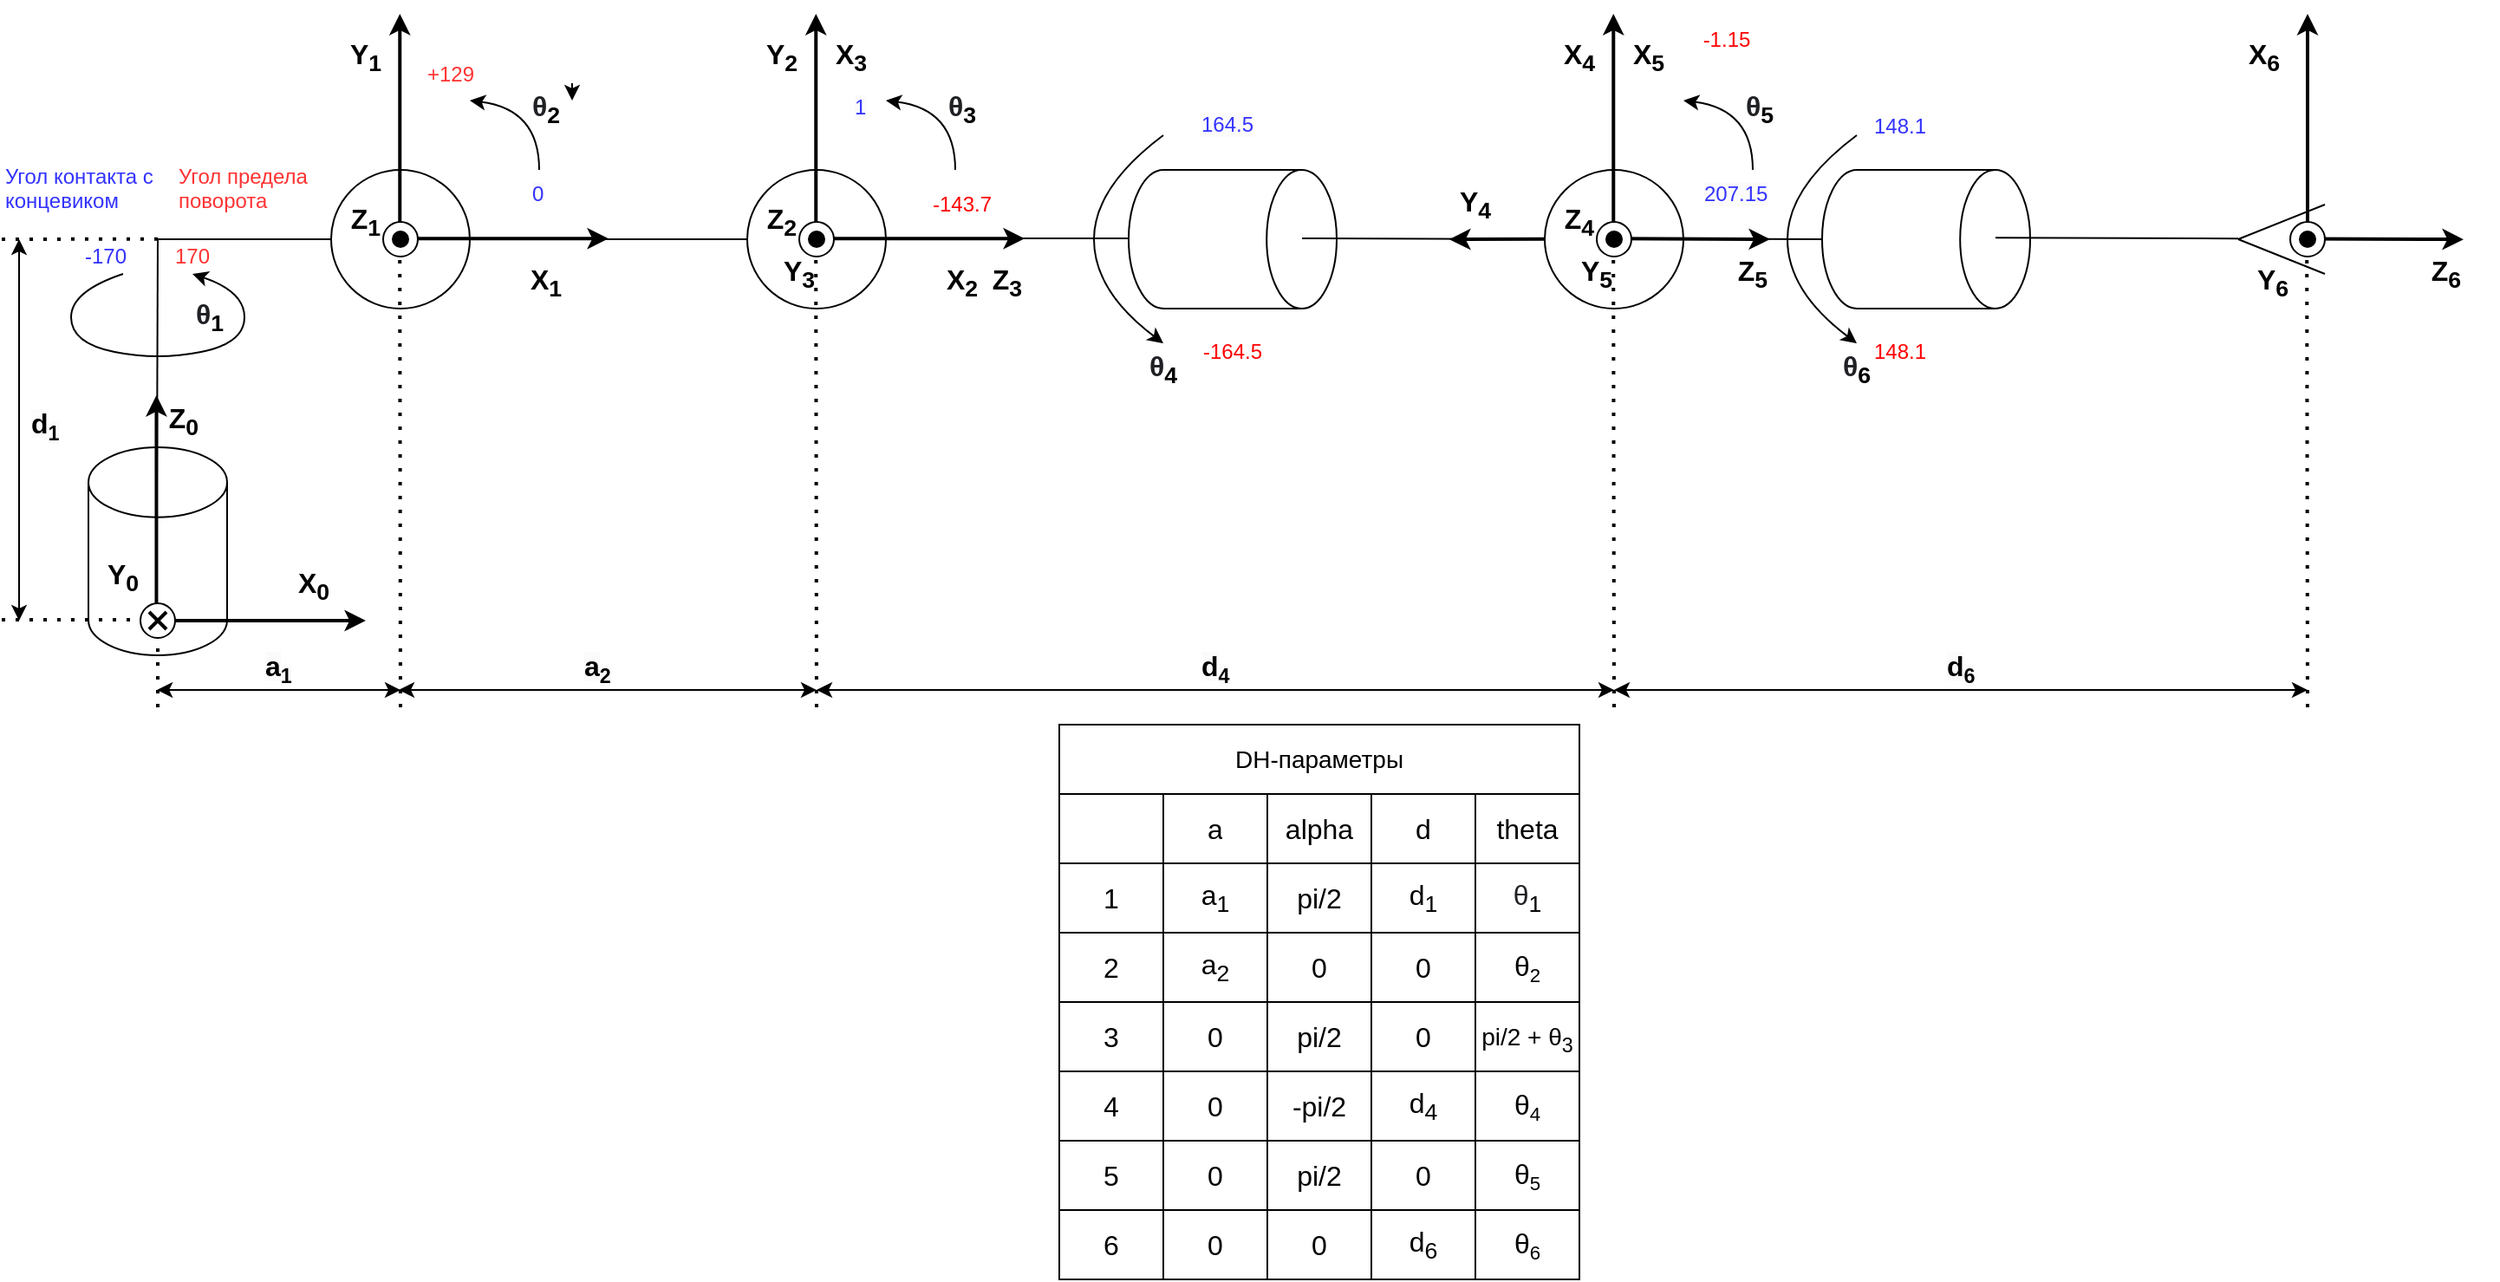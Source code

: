 <mxfile version="21.0.10" type="device"><diagram id="NTvf-6wsygbMNRROq02t" name="Page-1"><mxGraphModel dx="993" dy="573" grid="1" gridSize="10" guides="1" tooltips="1" connect="1" arrows="1" fold="1" page="1" pageScale="1" pageWidth="827" pageHeight="1169" math="0" shadow="0"><root><mxCell id="0"/><mxCell id="1" parent="0"/><mxCell id="MyGrqLa2C__deAc8gurf-74" value="" style="endArrow=classic;html=1;rounded=0;strokeWidth=2;" parent="1" edge="1"><mxGeometry width="50" height="50" relative="1" as="geometry"><mxPoint x="995" y="279.72" as="sourcePoint"/><mxPoint x="905" y="280.08" as="targetPoint"/></mxGeometry></mxCell><mxCell id="MyGrqLa2C__deAc8gurf-14" value="" style="shape=cylinder3;whiteSpace=wrap;html=1;boundedLbl=1;backgroundOutline=1;size=20.2;" parent="1" vertex="1"><mxGeometry x="120" y="400" width="80" height="120" as="geometry"/></mxCell><mxCell id="MyGrqLa2C__deAc8gurf-4" value="" style="endArrow=none;html=1;rounded=0;" parent="1" edge="1"><mxGeometry width="50" height="50" relative="1" as="geometry"><mxPoint x="159.5" y="420" as="sourcePoint"/><mxPoint x="160" y="280" as="targetPoint"/></mxGeometry></mxCell><mxCell id="MyGrqLa2C__deAc8gurf-5" value="" style="endArrow=none;html=1;rounded=0;" parent="1" edge="1"><mxGeometry width="50" height="50" relative="1" as="geometry"><mxPoint x="160" y="280" as="sourcePoint"/><mxPoint x="260" y="280" as="targetPoint"/></mxGeometry></mxCell><mxCell id="MyGrqLa2C__deAc8gurf-8" value="" style="ellipse;whiteSpace=wrap;html=1;aspect=fixed;" parent="1" vertex="1"><mxGeometry x="260" y="240" width="80" height="80" as="geometry"/></mxCell><mxCell id="MyGrqLa2C__deAc8gurf-9" value="" style="endArrow=none;html=1;rounded=0;" parent="1" edge="1"><mxGeometry width="50" height="50" relative="1" as="geometry"><mxPoint x="300" y="280" as="sourcePoint"/><mxPoint x="500" y="280" as="targetPoint"/></mxGeometry></mxCell><mxCell id="MyGrqLa2C__deAc8gurf-11" value="" style="ellipse;whiteSpace=wrap;html=1;aspect=fixed;" parent="1" vertex="1"><mxGeometry x="500" y="240" width="80" height="80" as="geometry"/></mxCell><mxCell id="MyGrqLa2C__deAc8gurf-12" value="" style="endArrow=none;html=1;rounded=0;" parent="1" edge="1"><mxGeometry width="50" height="50" relative="1" as="geometry"><mxPoint x="540" y="279.5" as="sourcePoint"/><mxPoint x="740" y="279.5" as="targetPoint"/></mxGeometry></mxCell><mxCell id="MyGrqLa2C__deAc8gurf-15" value="" style="shape=cylinder3;whiteSpace=wrap;html=1;boundedLbl=1;backgroundOutline=1;size=20.2;rotation=90;" parent="1" vertex="1"><mxGeometry x="740" y="220" width="80" height="120" as="geometry"/></mxCell><mxCell id="MyGrqLa2C__deAc8gurf-16" value="" style="ellipse;whiteSpace=wrap;html=1;aspect=fixed;" parent="1" vertex="1"><mxGeometry x="960" y="240" width="80" height="80" as="geometry"/></mxCell><mxCell id="MyGrqLa2C__deAc8gurf-17" value="" style="endArrow=none;html=1;rounded=0;" parent="1" edge="1"><mxGeometry width="50" height="50" relative="1" as="geometry"><mxPoint x="820" y="279.5" as="sourcePoint"/><mxPoint x="960" y="280" as="targetPoint"/></mxGeometry></mxCell><mxCell id="MyGrqLa2C__deAc8gurf-18" value="" style="shape=cylinder3;whiteSpace=wrap;html=1;boundedLbl=1;backgroundOutline=1;size=20.2;rotation=90;" parent="1" vertex="1"><mxGeometry x="1140" y="220" width="80" height="120" as="geometry"/></mxCell><mxCell id="MyGrqLa2C__deAc8gurf-19" value="" style="endArrow=none;html=1;rounded=0;" parent="1" edge="1"><mxGeometry width="50" height="50" relative="1" as="geometry"><mxPoint x="1000" y="279.5" as="sourcePoint"/><mxPoint x="1120" y="280" as="targetPoint"/></mxGeometry></mxCell><mxCell id="MyGrqLa2C__deAc8gurf-20" value="" style="endArrow=none;html=1;rounded=0;" parent="1" edge="1"><mxGeometry width="50" height="50" relative="1" as="geometry"><mxPoint x="1220" y="279.09" as="sourcePoint"/><mxPoint x="1360" y="279.59" as="targetPoint"/></mxGeometry></mxCell><mxCell id="MyGrqLa2C__deAc8gurf-21" value="" style="endArrow=none;html=1;rounded=0;" parent="1" edge="1"><mxGeometry width="50" height="50" relative="1" as="geometry"><mxPoint x="1360" y="280" as="sourcePoint"/><mxPoint x="1410" y="260" as="targetPoint"/></mxGeometry></mxCell><mxCell id="MyGrqLa2C__deAc8gurf-22" value="" style="endArrow=none;html=1;rounded=0;" parent="1" edge="1"><mxGeometry width="50" height="50" relative="1" as="geometry"><mxPoint x="1360" y="280" as="sourcePoint"/><mxPoint x="1410" y="300" as="targetPoint"/></mxGeometry></mxCell><mxCell id="MyGrqLa2C__deAc8gurf-23" value="" style="endArrow=classic;html=1;rounded=0;strokeWidth=2;" parent="1" edge="1"><mxGeometry width="50" height="50" relative="1" as="geometry"><mxPoint x="160" y="500" as="sourcePoint"/><mxPoint x="280" y="500" as="targetPoint"/></mxGeometry></mxCell><mxCell id="MyGrqLa2C__deAc8gurf-24" value="" style="endArrow=classic;html=1;rounded=0;strokeWidth=2;" parent="1" edge="1"><mxGeometry width="50" height="50" relative="1" as="geometry"><mxPoint x="159.23" y="500" as="sourcePoint"/><mxPoint x="159.23" y="370" as="targetPoint"/></mxGeometry></mxCell><mxCell id="MyGrqLa2C__deAc8gurf-25" value="" style="ellipse;whiteSpace=wrap;html=1;aspect=fixed;" parent="1" vertex="1"><mxGeometry x="150" y="490" width="20" height="20" as="geometry"/></mxCell><mxCell id="MyGrqLa2C__deAc8gurf-28" value="" style="group" parent="1" vertex="1" connectable="0"><mxGeometry x="155" y="495" width="10" height="10" as="geometry"/></mxCell><mxCell id="MyGrqLa2C__deAc8gurf-26" value="" style="endArrow=none;html=1;rounded=0;strokeWidth=2;" parent="MyGrqLa2C__deAc8gurf-28" edge="1"><mxGeometry width="50" height="50" relative="1" as="geometry"><mxPoint x="10" y="10" as="sourcePoint"/><mxPoint as="targetPoint"/></mxGeometry></mxCell><mxCell id="MyGrqLa2C__deAc8gurf-27" value="" style="endArrow=none;html=1;rounded=0;strokeWidth=2;" parent="MyGrqLa2C__deAc8gurf-28" edge="1"><mxGeometry width="50" height="50" relative="1" as="geometry"><mxPoint x="10" as="sourcePoint"/><mxPoint y="10" as="targetPoint"/></mxGeometry></mxCell><mxCell id="MyGrqLa2C__deAc8gurf-29" value="&lt;b&gt;&lt;font style=&quot;font-size: 16px;&quot;&gt;X&lt;sub&gt;0&lt;/sub&gt;&lt;/font&gt;&lt;/b&gt;" style="text;html=1;strokeColor=none;fillColor=none;align=center;verticalAlign=middle;whiteSpace=wrap;rounded=0;" parent="1" vertex="1"><mxGeometry x="220" y="465" width="60" height="30" as="geometry"/></mxCell><mxCell id="MyGrqLa2C__deAc8gurf-30" value="&lt;b&gt;&lt;font style=&quot;font-size: 16px;&quot;&gt;Z&lt;sub&gt;0&lt;/sub&gt;&lt;/font&gt;&lt;/b&gt;" style="text;html=1;strokeColor=none;fillColor=none;align=center;verticalAlign=middle;whiteSpace=wrap;rounded=0;" parent="1" vertex="1"><mxGeometry x="145" y="370" width="60" height="30" as="geometry"/></mxCell><mxCell id="MyGrqLa2C__deAc8gurf-31" value="&lt;b&gt;&lt;font style=&quot;font-size: 16px;&quot;&gt;Y&lt;sub&gt;0&lt;/sub&gt;&lt;/font&gt;&lt;/b&gt;" style="text;html=1;strokeColor=none;fillColor=none;align=center;verticalAlign=middle;whiteSpace=wrap;rounded=0;" parent="1" vertex="1"><mxGeometry x="110" y="460" width="60" height="30" as="geometry"/></mxCell><mxCell id="MyGrqLa2C__deAc8gurf-33" value="" style="endArrow=classic;html=1;rounded=0;strokeWidth=2;" parent="1" edge="1"><mxGeometry width="50" height="50" relative="1" as="geometry"><mxPoint x="300.0" y="279.64" as="sourcePoint"/><mxPoint x="420" y="279.64" as="targetPoint"/></mxGeometry></mxCell><mxCell id="MyGrqLa2C__deAc8gurf-34" value="" style="endArrow=classic;html=1;rounded=0;strokeWidth=2;" parent="1" edge="1"><mxGeometry width="50" height="50" relative="1" as="geometry"><mxPoint x="299.64" y="280" as="sourcePoint"/><mxPoint x="299.64" y="150" as="targetPoint"/></mxGeometry></mxCell><mxCell id="MyGrqLa2C__deAc8gurf-35" value="" style="ellipse;whiteSpace=wrap;html=1;aspect=fixed;" parent="1" vertex="1"><mxGeometry x="290" y="270" width="20" height="20" as="geometry"/></mxCell><mxCell id="MyGrqLa2C__deAc8gurf-39" value="" style="ellipse;whiteSpace=wrap;html=1;aspect=fixed;fontSize=16;fillColor=#000000;strokeColor=none;" parent="1" vertex="1"><mxGeometry x="295" y="275" width="10" height="10" as="geometry"/></mxCell><mxCell id="MyGrqLa2C__deAc8gurf-42" value="&lt;b&gt;&lt;font style=&quot;font-size: 16px;&quot;&gt;X&lt;sub&gt;1&lt;/sub&gt;&lt;/font&gt;&lt;/b&gt;" style="text;html=1;strokeColor=none;fillColor=none;align=center;verticalAlign=middle;whiteSpace=wrap;rounded=0;" parent="1" vertex="1"><mxGeometry x="354" y="290" width="60" height="30" as="geometry"/></mxCell><mxCell id="MyGrqLa2C__deAc8gurf-43" value="&lt;b&gt;&lt;font style=&quot;font-size: 16px;&quot;&gt;Y&lt;sub&gt;1&lt;/sub&gt;&lt;/font&gt;&lt;/b&gt;" style="text;html=1;strokeColor=none;fillColor=none;align=center;verticalAlign=middle;whiteSpace=wrap;rounded=0;" parent="1" vertex="1"><mxGeometry x="250" y="160" width="60" height="30" as="geometry"/></mxCell><mxCell id="MyGrqLa2C__deAc8gurf-44" value="&lt;b&gt;&lt;font style=&quot;font-size: 16px;&quot;&gt;Z&lt;sub&gt;1&lt;/sub&gt;&lt;/font&gt;&lt;/b&gt;" style="text;html=1;strokeColor=none;fillColor=none;align=center;verticalAlign=middle;whiteSpace=wrap;rounded=0;" parent="1" vertex="1"><mxGeometry x="250" y="255" width="60" height="30" as="geometry"/></mxCell><mxCell id="MyGrqLa2C__deAc8gurf-52" value="" style="endArrow=classic;html=1;rounded=0;strokeWidth=2;" parent="1" edge="1"><mxGeometry width="50" height="50" relative="1" as="geometry"><mxPoint x="540.0" y="279.64" as="sourcePoint"/><mxPoint x="660" y="279.64" as="targetPoint"/></mxGeometry></mxCell><mxCell id="MyGrqLa2C__deAc8gurf-53" value="" style="endArrow=classic;html=1;rounded=0;strokeWidth=2;" parent="1" edge="1"><mxGeometry width="50" height="50" relative="1" as="geometry"><mxPoint x="539.64" y="280" as="sourcePoint"/><mxPoint x="539.64" y="150" as="targetPoint"/></mxGeometry></mxCell><mxCell id="MyGrqLa2C__deAc8gurf-54" value="" style="ellipse;whiteSpace=wrap;html=1;aspect=fixed;" parent="1" vertex="1"><mxGeometry x="530" y="270" width="20" height="20" as="geometry"/></mxCell><mxCell id="MyGrqLa2C__deAc8gurf-55" value="" style="ellipse;whiteSpace=wrap;html=1;aspect=fixed;fontSize=16;fillColor=#000000;strokeColor=none;" parent="1" vertex="1"><mxGeometry x="535" y="275" width="10" height="10" as="geometry"/></mxCell><mxCell id="MyGrqLa2C__deAc8gurf-56" value="&lt;b&gt;&lt;font style=&quot;font-size: 16px;&quot;&gt;X&lt;sub&gt;2&lt;/sub&gt;&lt;/font&gt;&lt;/b&gt;" style="text;html=1;strokeColor=none;fillColor=none;align=center;verticalAlign=middle;whiteSpace=wrap;rounded=0;" parent="1" vertex="1"><mxGeometry x="594" y="290" width="60" height="30" as="geometry"/></mxCell><mxCell id="MyGrqLa2C__deAc8gurf-57" value="&lt;b style=&quot;border-color: var(--border-color);&quot;&gt;&lt;font style=&quot;border-color: var(--border-color); font-size: 16px;&quot;&gt;Y&lt;sub style=&quot;border-color: var(--border-color);&quot;&gt;2&lt;/sub&gt;&lt;/font&gt;&lt;/b&gt;" style="text;html=1;strokeColor=none;fillColor=none;align=center;verticalAlign=middle;whiteSpace=wrap;rounded=0;" parent="1" vertex="1"><mxGeometry x="490" y="160" width="60" height="30" as="geometry"/></mxCell><mxCell id="MyGrqLa2C__deAc8gurf-58" value="&lt;b&gt;&lt;font style=&quot;font-size: 16px;&quot;&gt;Z&lt;sub&gt;2&lt;/sub&gt;&lt;/font&gt;&lt;/b&gt;" style="text;html=1;strokeColor=none;fillColor=none;align=center;verticalAlign=middle;whiteSpace=wrap;rounded=0;" parent="1" vertex="1"><mxGeometry x="490" y="255" width="60" height="30" as="geometry"/></mxCell><mxCell id="MyGrqLa2C__deAc8gurf-59" value="&lt;b style=&quot;border-color: var(--border-color);&quot;&gt;&lt;font style=&quot;border-color: var(--border-color); font-size: 16px;&quot;&gt;Y&lt;sub style=&quot;border-color: var(--border-color);&quot;&gt;3&lt;/sub&gt;&lt;/font&gt;&lt;/b&gt;" style="text;html=1;strokeColor=none;fillColor=none;align=center;verticalAlign=middle;whiteSpace=wrap;rounded=0;" parent="1" vertex="1"><mxGeometry x="500" y="285" width="60" height="30" as="geometry"/></mxCell><mxCell id="MyGrqLa2C__deAc8gurf-60" value="&lt;b&gt;&lt;font style=&quot;font-size: 16px;&quot;&gt;Z&lt;sub&gt;3&lt;/sub&gt;&lt;/font&gt;&lt;/b&gt;" style="text;html=1;strokeColor=none;fillColor=none;align=center;verticalAlign=middle;whiteSpace=wrap;rounded=0;" parent="1" vertex="1"><mxGeometry x="620" y="290" width="60" height="30" as="geometry"/></mxCell><mxCell id="MyGrqLa2C__deAc8gurf-61" value="&lt;b&gt;&lt;font style=&quot;font-size: 16px;&quot;&gt;X&lt;sub&gt;3&lt;/sub&gt;&lt;/font&gt;&lt;/b&gt;" style="text;html=1;strokeColor=none;fillColor=none;align=center;verticalAlign=middle;whiteSpace=wrap;rounded=0;" parent="1" vertex="1"><mxGeometry x="530" y="160" width="60" height="30" as="geometry"/></mxCell><mxCell id="MyGrqLa2C__deAc8gurf-62" value="" style="endArrow=classic;html=1;rounded=0;strokeWidth=2;" parent="1" edge="1"><mxGeometry width="50" height="50" relative="1" as="geometry"><mxPoint x="1000" y="279.64" as="sourcePoint"/><mxPoint x="1090" y="280" as="targetPoint"/></mxGeometry></mxCell><mxCell id="MyGrqLa2C__deAc8gurf-63" value="" style="endArrow=classic;html=1;rounded=0;strokeWidth=2;" parent="1" edge="1"><mxGeometry width="50" height="50" relative="1" as="geometry"><mxPoint x="999.64" y="280" as="sourcePoint"/><mxPoint x="999.64" y="150" as="targetPoint"/></mxGeometry></mxCell><mxCell id="MyGrqLa2C__deAc8gurf-64" value="" style="ellipse;whiteSpace=wrap;html=1;aspect=fixed;" parent="1" vertex="1"><mxGeometry x="990" y="270" width="20" height="20" as="geometry"/></mxCell><mxCell id="MyGrqLa2C__deAc8gurf-65" value="" style="ellipse;whiteSpace=wrap;html=1;aspect=fixed;fontSize=16;fillColor=#000000;strokeColor=none;" parent="1" vertex="1"><mxGeometry x="995" y="275" width="10" height="10" as="geometry"/></mxCell><mxCell id="MyGrqLa2C__deAc8gurf-66" value="&lt;span style=&quot;font-size: 16px;&quot;&gt;&lt;b&gt;Y&lt;sub&gt;4&lt;/sub&gt;&lt;/b&gt;&lt;/span&gt;" style="text;html=1;strokeColor=none;fillColor=none;align=center;verticalAlign=middle;whiteSpace=wrap;rounded=0;" parent="1" vertex="1"><mxGeometry x="890" y="245" width="60" height="30" as="geometry"/></mxCell><mxCell id="MyGrqLa2C__deAc8gurf-67" value="&lt;b style=&quot;border-color: var(--border-color);&quot;&gt;&lt;font style=&quot;border-color: var(--border-color); font-size: 16px;&quot;&gt;X&lt;sub style=&quot;border-color: var(--border-color);&quot;&gt;4&lt;/sub&gt;&lt;/font&gt;&lt;/b&gt;" style="text;html=1;strokeColor=none;fillColor=none;align=center;verticalAlign=middle;whiteSpace=wrap;rounded=0;" parent="1" vertex="1"><mxGeometry x="950" y="160" width="60" height="30" as="geometry"/></mxCell><mxCell id="MyGrqLa2C__deAc8gurf-68" value="&lt;b&gt;&lt;font style=&quot;font-size: 16px;&quot;&gt;Z&lt;sub&gt;4&lt;/sub&gt;&lt;/font&gt;&lt;/b&gt;" style="text;html=1;strokeColor=none;fillColor=none;align=center;verticalAlign=middle;whiteSpace=wrap;rounded=0;" parent="1" vertex="1"><mxGeometry x="950" y="255" width="60" height="30" as="geometry"/></mxCell><mxCell id="MyGrqLa2C__deAc8gurf-69" value="&lt;b style=&quot;border-color: var(--border-color);&quot;&gt;&lt;font style=&quot;border-color: var(--border-color); font-size: 16px;&quot;&gt;Y&lt;sub style=&quot;border-color: var(--border-color);&quot;&gt;5&lt;/sub&gt;&lt;/font&gt;&lt;/b&gt;" style="text;html=1;strokeColor=none;fillColor=none;align=center;verticalAlign=middle;whiteSpace=wrap;rounded=0;" parent="1" vertex="1"><mxGeometry x="960" y="285" width="60" height="30" as="geometry"/></mxCell><mxCell id="MyGrqLa2C__deAc8gurf-70" value="&lt;b&gt;&lt;font style=&quot;font-size: 16px;&quot;&gt;Z&lt;sub&gt;5&lt;/sub&gt;&lt;/font&gt;&lt;/b&gt;" style="text;html=1;strokeColor=none;fillColor=none;align=center;verticalAlign=middle;whiteSpace=wrap;rounded=0;" parent="1" vertex="1"><mxGeometry x="1050" y="285" width="60" height="30" as="geometry"/></mxCell><mxCell id="MyGrqLa2C__deAc8gurf-71" value="&lt;b&gt;&lt;font style=&quot;font-size: 16px;&quot;&gt;X&lt;sub&gt;5&lt;/sub&gt;&lt;/font&gt;&lt;/b&gt;" style="text;html=1;strokeColor=none;fillColor=none;align=center;verticalAlign=middle;whiteSpace=wrap;rounded=0;" parent="1" vertex="1"><mxGeometry x="990" y="160" width="60" height="30" as="geometry"/></mxCell><mxCell id="MyGrqLa2C__deAc8gurf-75" value="" style="endArrow=classic;html=1;rounded=0;strokeWidth=2;" parent="1" edge="1"><mxGeometry width="50" height="50" relative="1" as="geometry"><mxPoint x="1400" y="280" as="sourcePoint"/><mxPoint x="1400" y="150" as="targetPoint"/></mxGeometry></mxCell><mxCell id="MyGrqLa2C__deAc8gurf-76" value="" style="endArrow=classic;html=1;rounded=0;strokeWidth=2;" parent="1" edge="1"><mxGeometry width="50" height="50" relative="1" as="geometry"><mxPoint x="1400" y="279.72" as="sourcePoint"/><mxPoint x="1490" y="280.08" as="targetPoint"/></mxGeometry></mxCell><mxCell id="MyGrqLa2C__deAc8gurf-77" value="" style="ellipse;whiteSpace=wrap;html=1;aspect=fixed;" parent="1" vertex="1"><mxGeometry x="1390" y="270" width="20" height="20" as="geometry"/></mxCell><mxCell id="MyGrqLa2C__deAc8gurf-78" value="" style="ellipse;whiteSpace=wrap;html=1;aspect=fixed;fontSize=16;fillColor=#000000;strokeColor=none;" parent="1" vertex="1"><mxGeometry x="1395" y="275" width="10" height="10" as="geometry"/></mxCell><mxCell id="MyGrqLa2C__deAc8gurf-79" value="&lt;b&gt;&lt;font style=&quot;font-size: 16px;&quot;&gt;X&lt;sub&gt;6&lt;/sub&gt;&lt;/font&gt;&lt;/b&gt;" style="text;html=1;strokeColor=none;fillColor=none;align=center;verticalAlign=middle;whiteSpace=wrap;rounded=0;" parent="1" vertex="1"><mxGeometry x="1345" y="160" width="60" height="30" as="geometry"/></mxCell><mxCell id="MyGrqLa2C__deAc8gurf-80" value="&lt;b&gt;&lt;font style=&quot;font-size: 16px;&quot;&gt;Z&lt;sub&gt;6&lt;/sub&gt;&lt;/font&gt;&lt;/b&gt;" style="text;html=1;strokeColor=none;fillColor=none;align=center;verticalAlign=middle;whiteSpace=wrap;rounded=0;" parent="1" vertex="1"><mxGeometry x="1450" y="285" width="60" height="30" as="geometry"/></mxCell><mxCell id="MyGrqLa2C__deAc8gurf-81" value="&lt;b style=&quot;border-color: var(--border-color);&quot;&gt;&lt;font style=&quot;border-color: var(--border-color); font-size: 16px;&quot;&gt;Y&lt;sub style=&quot;border-color: var(--border-color);&quot;&gt;6&lt;/sub&gt;&lt;/font&gt;&lt;/b&gt;" style="text;html=1;strokeColor=none;fillColor=none;align=center;verticalAlign=middle;whiteSpace=wrap;rounded=0;" parent="1" vertex="1"><mxGeometry x="1350" y="290" width="60" height="30" as="geometry"/></mxCell><mxCell id="MyGrqLa2C__deAc8gurf-82" value="" style="curved=1;endArrow=classic;html=1;rounded=0;strokeWidth=1;fontSize=16;" parent="1" edge="1"><mxGeometry width="50" height="50" relative="1" as="geometry"><mxPoint x="140" y="300" as="sourcePoint"/><mxPoint x="180" y="300" as="targetPoint"/><Array as="points"><mxPoint x="110" y="310"/><mxPoint x="110" y="340"/><mxPoint x="160" y="350"/><mxPoint x="210" y="340"/><mxPoint x="210" y="310"/></Array></mxGeometry></mxCell><mxCell id="MyGrqLa2C__deAc8gurf-83" value="&lt;b style=&quot;color: rgb(32, 33, 36); font-family: arial, sans-serif; text-align: left; background-color: rgb(255, 255, 255);&quot;&gt;&lt;font style=&quot;font-size: 16px;&quot;&gt;θ&lt;/font&gt;&lt;/b&gt;&lt;b&gt;&lt;font style=&quot;font-size: 16px;&quot;&gt;&lt;sub&gt;1&lt;/sub&gt;&lt;/font&gt;&lt;/b&gt;" style="text;html=1;strokeColor=none;fillColor=none;align=center;verticalAlign=middle;whiteSpace=wrap;rounded=0;" parent="1" vertex="1"><mxGeometry x="160" y="310" width="60" height="30" as="geometry"/></mxCell><mxCell id="MyGrqLa2C__deAc8gurf-84" value="" style="curved=1;endArrow=classic;html=1;rounded=0;strokeWidth=1;fontSize=16;" parent="1" edge="1"><mxGeometry width="50" height="50" relative="1" as="geometry"><mxPoint x="380" y="240" as="sourcePoint"/><mxPoint x="340" y="200" as="targetPoint"/><Array as="points"><mxPoint x="380" y="205"/></Array></mxGeometry></mxCell><mxCell id="MyGrqLa2C__deAc8gurf-85" value="&lt;b style=&quot;color: rgb(32, 33, 36); font-family: arial, sans-serif; text-align: left; background-color: rgb(255, 255, 255);&quot;&gt;&lt;font style=&quot;font-size: 16px;&quot;&gt;θ&lt;/font&gt;&lt;/b&gt;&lt;b&gt;&lt;font style=&quot;font-size: 16px;&quot;&gt;&lt;sub&gt;2&lt;/sub&gt;&lt;/font&gt;&lt;/b&gt;" style="text;html=1;strokeColor=none;fillColor=none;align=center;verticalAlign=middle;whiteSpace=wrap;rounded=0;" parent="1" vertex="1"><mxGeometry x="354" y="190" width="60" height="30" as="geometry"/></mxCell><mxCell id="MyGrqLa2C__deAc8gurf-86" value="" style="curved=1;endArrow=classic;html=1;rounded=0;strokeWidth=1;fontSize=16;" parent="1" edge="1"><mxGeometry width="50" height="50" relative="1" as="geometry"><mxPoint x="620" y="240" as="sourcePoint"/><mxPoint x="580" y="200" as="targetPoint"/><Array as="points"><mxPoint x="620" y="205"/></Array></mxGeometry></mxCell><mxCell id="MyGrqLa2C__deAc8gurf-87" value="&lt;b style=&quot;color: rgb(32, 33, 36); font-family: arial, sans-serif; text-align: left; background-color: rgb(255, 255, 255);&quot;&gt;&lt;font style=&quot;font-size: 16px;&quot;&gt;θ&lt;/font&gt;&lt;/b&gt;&lt;b&gt;&lt;font style=&quot;font-size: 16px;&quot;&gt;&lt;sub&gt;3&lt;/sub&gt;&lt;/font&gt;&lt;/b&gt;" style="text;html=1;strokeColor=none;fillColor=none;align=center;verticalAlign=middle;whiteSpace=wrap;rounded=0;" parent="1" vertex="1"><mxGeometry x="594" y="190" width="60" height="30" as="geometry"/></mxCell><mxCell id="MyGrqLa2C__deAc8gurf-89" value="&lt;b style=&quot;color: rgb(32, 33, 36); font-family: arial, sans-serif; text-align: left; background-color: rgb(255, 255, 255);&quot;&gt;&lt;font style=&quot;font-size: 16px;&quot;&gt;θ&lt;/font&gt;&lt;/b&gt;&lt;b&gt;&lt;font style=&quot;font-size: 16px;&quot;&gt;&lt;sub&gt;4&lt;/sub&gt;&lt;/font&gt;&lt;/b&gt;" style="text;html=1;strokeColor=none;fillColor=none;align=center;verticalAlign=middle;whiteSpace=wrap;rounded=0;" parent="1" vertex="1"><mxGeometry x="710" y="340" width="60" height="30" as="geometry"/></mxCell><mxCell id="MyGrqLa2C__deAc8gurf-94" value="" style="curved=1;endArrow=classic;html=1;rounded=0;strokeWidth=1;fontSize=16;" parent="1" edge="1"><mxGeometry width="50" height="50" relative="1" as="geometry"><mxPoint x="740" y="220" as="sourcePoint"/><mxPoint x="740" y="340" as="targetPoint"/><Array as="points"><mxPoint x="700" y="250"/><mxPoint x="700" y="310"/></Array></mxGeometry></mxCell><mxCell id="MyGrqLa2C__deAc8gurf-95" value="" style="curved=1;endArrow=classic;html=1;rounded=0;strokeWidth=1;fontSize=16;" parent="1" edge="1"><mxGeometry width="50" height="50" relative="1" as="geometry"><mxPoint x="1080" y="240" as="sourcePoint"/><mxPoint x="1040" y="200" as="targetPoint"/><Array as="points"><mxPoint x="1080" y="205"/></Array></mxGeometry></mxCell><mxCell id="MyGrqLa2C__deAc8gurf-96" value="&lt;b style=&quot;color: rgb(32, 33, 36); font-family: arial, sans-serif; text-align: left; background-color: rgb(255, 255, 255);&quot;&gt;&lt;font style=&quot;font-size: 16px;&quot;&gt;θ&lt;/font&gt;&lt;/b&gt;&lt;b&gt;&lt;font style=&quot;font-size: 16px;&quot;&gt;&lt;sub&gt;5&lt;/sub&gt;&lt;/font&gt;&lt;/b&gt;" style="text;html=1;strokeColor=none;fillColor=none;align=center;verticalAlign=middle;whiteSpace=wrap;rounded=0;" parent="1" vertex="1"><mxGeometry x="1054" y="190" width="60" height="30" as="geometry"/></mxCell><mxCell id="MyGrqLa2C__deAc8gurf-97" value="" style="curved=1;endArrow=classic;html=1;rounded=0;strokeWidth=1;fontSize=16;" parent="1" edge="1"><mxGeometry width="50" height="50" relative="1" as="geometry"><mxPoint x="1140" y="220" as="sourcePoint"/><mxPoint x="1140" y="340" as="targetPoint"/><Array as="points"><mxPoint x="1100" y="250"/><mxPoint x="1100" y="310"/></Array></mxGeometry></mxCell><mxCell id="MyGrqLa2C__deAc8gurf-98" value="&lt;b style=&quot;color: rgb(32, 33, 36); font-family: arial, sans-serif; text-align: left; background-color: rgb(255, 255, 255);&quot;&gt;&lt;font style=&quot;font-size: 16px;&quot;&gt;θ&lt;/font&gt;&lt;/b&gt;&lt;b&gt;&lt;font style=&quot;font-size: 16px;&quot;&gt;&lt;sub&gt;6&lt;/sub&gt;&lt;/font&gt;&lt;/b&gt;" style="text;html=1;strokeColor=none;fillColor=none;align=center;verticalAlign=middle;whiteSpace=wrap;rounded=0;" parent="1" vertex="1"><mxGeometry x="1110" y="340" width="60" height="30" as="geometry"/></mxCell><mxCell id="MyGrqLa2C__deAc8gurf-138" value="" style="shape=table;startSize=0;container=1;collapsible=0;childLayout=tableLayout;fontSize=16;fillColor=#FFFFFF;" parent="1" vertex="1"><mxGeometry x="680" y="600" width="300" height="280" as="geometry"/></mxCell><mxCell id="MyGrqLa2C__deAc8gurf-139" value="" style="shape=tableRow;horizontal=0;startSize=0;swimlaneHead=0;swimlaneBody=0;strokeColor=inherit;top=0;left=0;bottom=0;right=0;collapsible=0;dropTarget=0;fillColor=none;points=[[0,0.5],[1,0.5]];portConstraint=eastwest;fontSize=16;" parent="MyGrqLa2C__deAc8gurf-138" vertex="1"><mxGeometry width="300" height="40" as="geometry"/></mxCell><mxCell id="MyGrqLa2C__deAc8gurf-140" value="" style="shape=partialRectangle;html=1;whiteSpace=wrap;connectable=0;strokeColor=inherit;overflow=hidden;fillColor=none;top=0;left=0;bottom=0;right=0;pointerEvents=1;fontSize=16;" parent="MyGrqLa2C__deAc8gurf-139" vertex="1"><mxGeometry width="60" height="40" as="geometry"><mxRectangle width="60" height="40" as="alternateBounds"/></mxGeometry></mxCell><mxCell id="MyGrqLa2C__deAc8gurf-141" value="a" style="shape=partialRectangle;html=1;whiteSpace=wrap;connectable=0;strokeColor=inherit;overflow=hidden;fillColor=none;top=0;left=0;bottom=0;right=0;pointerEvents=1;fontSize=16;" parent="MyGrqLa2C__deAc8gurf-139" vertex="1"><mxGeometry x="60" width="60" height="40" as="geometry"><mxRectangle width="60" height="40" as="alternateBounds"/></mxGeometry></mxCell><mxCell id="MyGrqLa2C__deAc8gurf-142" value="alpha" style="shape=partialRectangle;html=1;whiteSpace=wrap;connectable=0;strokeColor=inherit;overflow=hidden;fillColor=none;top=0;left=0;bottom=0;right=0;pointerEvents=1;fontSize=16;" parent="MyGrqLa2C__deAc8gurf-139" vertex="1"><mxGeometry x="120" width="60" height="40" as="geometry"><mxRectangle width="60" height="40" as="alternateBounds"/></mxGeometry></mxCell><mxCell id="MyGrqLa2C__deAc8gurf-156" value="d" style="shape=partialRectangle;html=1;whiteSpace=wrap;connectable=0;strokeColor=inherit;overflow=hidden;fillColor=none;top=0;left=0;bottom=0;right=0;pointerEvents=1;fontSize=16;" parent="MyGrqLa2C__deAc8gurf-139" vertex="1"><mxGeometry x="180" width="60" height="40" as="geometry"><mxRectangle width="60" height="40" as="alternateBounds"/></mxGeometry></mxCell><mxCell id="MyGrqLa2C__deAc8gurf-160" value="theta" style="shape=partialRectangle;html=1;whiteSpace=wrap;connectable=0;strokeColor=inherit;overflow=hidden;fillColor=none;top=0;left=0;bottom=0;right=0;pointerEvents=1;fontSize=16;" parent="MyGrqLa2C__deAc8gurf-139" vertex="1"><mxGeometry x="240" width="60" height="40" as="geometry"><mxRectangle width="60" height="40" as="alternateBounds"/></mxGeometry></mxCell><mxCell id="MyGrqLa2C__deAc8gurf-143" value="" style="shape=tableRow;horizontal=0;startSize=0;swimlaneHead=0;swimlaneBody=0;strokeColor=inherit;top=0;left=0;bottom=0;right=0;collapsible=0;dropTarget=0;fillColor=none;points=[[0,0.5],[1,0.5]];portConstraint=eastwest;fontSize=16;" parent="MyGrqLa2C__deAc8gurf-138" vertex="1"><mxGeometry y="40" width="300" height="40" as="geometry"/></mxCell><mxCell id="MyGrqLa2C__deAc8gurf-144" value="1" style="shape=partialRectangle;html=1;whiteSpace=wrap;connectable=0;strokeColor=inherit;overflow=hidden;fillColor=none;top=0;left=0;bottom=0;right=0;pointerEvents=1;fontSize=16;" parent="MyGrqLa2C__deAc8gurf-143" vertex="1"><mxGeometry width="60" height="40" as="geometry"><mxRectangle width="60" height="40" as="alternateBounds"/></mxGeometry></mxCell><mxCell id="MyGrqLa2C__deAc8gurf-145" value="a&lt;sub&gt;1&lt;/sub&gt;" style="shape=partialRectangle;html=1;whiteSpace=wrap;connectable=0;strokeColor=inherit;overflow=hidden;fillColor=none;top=0;left=0;bottom=0;right=0;pointerEvents=1;fontSize=16;" parent="MyGrqLa2C__deAc8gurf-143" vertex="1"><mxGeometry x="60" width="60" height="40" as="geometry"><mxRectangle width="60" height="40" as="alternateBounds"/></mxGeometry></mxCell><mxCell id="MyGrqLa2C__deAc8gurf-146" value="pi/2" style="shape=partialRectangle;html=1;whiteSpace=wrap;connectable=0;strokeColor=inherit;overflow=hidden;fillColor=none;top=0;left=0;bottom=0;right=0;pointerEvents=1;fontSize=16;" parent="MyGrqLa2C__deAc8gurf-143" vertex="1"><mxGeometry x="120" width="60" height="40" as="geometry"><mxRectangle width="60" height="40" as="alternateBounds"/></mxGeometry></mxCell><mxCell id="MyGrqLa2C__deAc8gurf-157" value="d&lt;sub&gt;1&lt;/sub&gt;" style="shape=partialRectangle;html=1;whiteSpace=wrap;connectable=0;strokeColor=inherit;overflow=hidden;fillColor=none;top=0;left=0;bottom=0;right=0;pointerEvents=1;fontSize=16;" parent="MyGrqLa2C__deAc8gurf-143" vertex="1"><mxGeometry x="180" width="60" height="40" as="geometry"><mxRectangle width="60" height="40" as="alternateBounds"/></mxGeometry></mxCell><mxCell id="MyGrqLa2C__deAc8gurf-161" value="&lt;span style=&quot;border-color: var(--border-color); font-size: 12px; color: rgb(32, 33, 36); font-family: arial, sans-serif; text-align: left; background-color: rgb(255, 255, 255);&quot;&gt;&lt;font style=&quot;border-color: var(--border-color); font-size: 16px;&quot;&gt;θ&lt;/font&gt;&lt;/span&gt;&lt;span style=&quot;border-color: var(--border-color); font-size: 12px;&quot;&gt;&lt;font style=&quot;border-color: var(--border-color); font-size: 16px;&quot;&gt;&lt;sub style=&quot;border-color: var(--border-color);&quot;&gt;1&lt;/sub&gt;&lt;/font&gt;&lt;/span&gt;" style="shape=partialRectangle;html=1;whiteSpace=wrap;connectable=0;strokeColor=inherit;overflow=hidden;fillColor=none;top=0;left=0;bottom=0;right=0;pointerEvents=1;fontSize=16;" parent="MyGrqLa2C__deAc8gurf-143" vertex="1"><mxGeometry x="240" width="60" height="40" as="geometry"><mxRectangle width="60" height="40" as="alternateBounds"/></mxGeometry></mxCell><mxCell id="MyGrqLa2C__deAc8gurf-147" value="" style="shape=tableRow;horizontal=0;startSize=0;swimlaneHead=0;swimlaneBody=0;strokeColor=inherit;top=0;left=0;bottom=0;right=0;collapsible=0;dropTarget=0;fillColor=none;points=[[0,0.5],[1,0.5]];portConstraint=eastwest;fontSize=16;" parent="MyGrqLa2C__deAc8gurf-138" vertex="1"><mxGeometry y="80" width="300" height="40" as="geometry"/></mxCell><mxCell id="MyGrqLa2C__deAc8gurf-148" value="2" style="shape=partialRectangle;html=1;whiteSpace=wrap;connectable=0;strokeColor=inherit;overflow=hidden;fillColor=none;top=0;left=0;bottom=0;right=0;pointerEvents=1;fontSize=16;" parent="MyGrqLa2C__deAc8gurf-147" vertex="1"><mxGeometry width="60" height="40" as="geometry"><mxRectangle width="60" height="40" as="alternateBounds"/></mxGeometry></mxCell><mxCell id="MyGrqLa2C__deAc8gurf-149" value="a&lt;sub&gt;2&lt;/sub&gt;" style="shape=partialRectangle;html=1;whiteSpace=wrap;connectable=0;strokeColor=inherit;overflow=hidden;fillColor=none;top=0;left=0;bottom=0;right=0;pointerEvents=1;fontSize=16;" parent="MyGrqLa2C__deAc8gurf-147" vertex="1"><mxGeometry x="60" width="60" height="40" as="geometry"><mxRectangle width="60" height="40" as="alternateBounds"/></mxGeometry></mxCell><mxCell id="MyGrqLa2C__deAc8gurf-150" value="0" style="shape=partialRectangle;html=1;whiteSpace=wrap;connectable=0;strokeColor=inherit;overflow=hidden;fillColor=none;top=0;left=0;bottom=0;right=0;pointerEvents=1;fontSize=16;" parent="MyGrqLa2C__deAc8gurf-147" vertex="1"><mxGeometry x="120" width="60" height="40" as="geometry"><mxRectangle width="60" height="40" as="alternateBounds"/></mxGeometry></mxCell><mxCell id="MyGrqLa2C__deAc8gurf-158" value="0" style="shape=partialRectangle;html=1;whiteSpace=wrap;connectable=0;strokeColor=inherit;overflow=hidden;fillColor=none;top=0;left=0;bottom=0;right=0;pointerEvents=1;fontSize=16;" parent="MyGrqLa2C__deAc8gurf-147" vertex="1"><mxGeometry x="180" width="60" height="40" as="geometry"><mxRectangle width="60" height="40" as="alternateBounds"/></mxGeometry></mxCell><mxCell id="MyGrqLa2C__deAc8gurf-162" value="&lt;font style=&quot;border-color: var(--border-color); font-size: 16px;&quot;&gt;θ&lt;/font&gt;&lt;font style=&quot;border-color: var(--border-color); font-size: 13.333px;&quot;&gt;&lt;sub&gt;2&lt;/sub&gt;&lt;/font&gt;" style="shape=partialRectangle;html=1;whiteSpace=wrap;connectable=0;strokeColor=inherit;overflow=hidden;fillColor=none;top=0;left=0;bottom=0;right=0;pointerEvents=1;fontSize=16;" parent="MyGrqLa2C__deAc8gurf-147" vertex="1"><mxGeometry x="240" width="60" height="40" as="geometry"><mxRectangle width="60" height="40" as="alternateBounds"/></mxGeometry></mxCell><mxCell id="MyGrqLa2C__deAc8gurf-152" style="shape=tableRow;horizontal=0;startSize=0;swimlaneHead=0;swimlaneBody=0;strokeColor=inherit;top=0;left=0;bottom=0;right=0;collapsible=0;dropTarget=0;fillColor=none;points=[[0,0.5],[1,0.5]];portConstraint=eastwest;fontSize=16;" parent="MyGrqLa2C__deAc8gurf-138" vertex="1"><mxGeometry y="120" width="300" height="40" as="geometry"/></mxCell><mxCell id="MyGrqLa2C__deAc8gurf-153" value="3" style="shape=partialRectangle;html=1;whiteSpace=wrap;connectable=0;strokeColor=inherit;overflow=hidden;fillColor=none;top=0;left=0;bottom=0;right=0;pointerEvents=1;fontSize=16;" parent="MyGrqLa2C__deAc8gurf-152" vertex="1"><mxGeometry width="60" height="40" as="geometry"><mxRectangle width="60" height="40" as="alternateBounds"/></mxGeometry></mxCell><mxCell id="MyGrqLa2C__deAc8gurf-154" value="0" style="shape=partialRectangle;html=1;whiteSpace=wrap;connectable=0;strokeColor=inherit;overflow=hidden;fillColor=none;top=0;left=0;bottom=0;right=0;pointerEvents=1;fontSize=16;" parent="MyGrqLa2C__deAc8gurf-152" vertex="1"><mxGeometry x="60" width="60" height="40" as="geometry"><mxRectangle width="60" height="40" as="alternateBounds"/></mxGeometry></mxCell><mxCell id="MyGrqLa2C__deAc8gurf-155" value="pi/2" style="shape=partialRectangle;html=1;whiteSpace=wrap;connectable=0;strokeColor=inherit;overflow=hidden;fillColor=none;top=0;left=0;bottom=0;right=0;pointerEvents=1;fontSize=16;" parent="MyGrqLa2C__deAc8gurf-152" vertex="1"><mxGeometry x="120" width="60" height="40" as="geometry"><mxRectangle width="60" height="40" as="alternateBounds"/></mxGeometry></mxCell><mxCell id="MyGrqLa2C__deAc8gurf-159" value="0" style="shape=partialRectangle;html=1;whiteSpace=wrap;connectable=0;strokeColor=inherit;overflow=hidden;fillColor=none;top=0;left=0;bottom=0;right=0;pointerEvents=1;fontSize=16;" parent="MyGrqLa2C__deAc8gurf-152" vertex="1"><mxGeometry x="180" width="60" height="40" as="geometry"><mxRectangle width="60" height="40" as="alternateBounds"/></mxGeometry></mxCell><mxCell id="MyGrqLa2C__deAc8gurf-163" value="&lt;font style=&quot;font-size: 14px;&quot;&gt;&lt;font style=&quot;border-color: var(--border-color); font-size: 14px;&quot;&gt;pi/2 + θ&lt;/font&gt;&lt;font style=&quot;border-color: var(--border-color); font-size: 14px;&quot;&gt;&lt;sub style=&quot;&quot;&gt;3&lt;/sub&gt;&lt;/font&gt;&lt;/font&gt;" style="shape=partialRectangle;html=1;whiteSpace=wrap;connectable=0;strokeColor=inherit;overflow=hidden;fillColor=none;top=0;left=0;bottom=0;right=0;pointerEvents=1;fontSize=16;" parent="MyGrqLa2C__deAc8gurf-152" vertex="1"><mxGeometry x="240" width="60" height="40" as="geometry"><mxRectangle width="60" height="40" as="alternateBounds"/></mxGeometry></mxCell><mxCell id="MyGrqLa2C__deAc8gurf-164" style="shape=tableRow;horizontal=0;startSize=0;swimlaneHead=0;swimlaneBody=0;strokeColor=inherit;top=0;left=0;bottom=0;right=0;collapsible=0;dropTarget=0;fillColor=none;points=[[0,0.5],[1,0.5]];portConstraint=eastwest;fontSize=16;" parent="MyGrqLa2C__deAc8gurf-138" vertex="1"><mxGeometry y="160" width="300" height="40" as="geometry"/></mxCell><mxCell id="MyGrqLa2C__deAc8gurf-165" value="4" style="shape=partialRectangle;html=1;whiteSpace=wrap;connectable=0;strokeColor=inherit;overflow=hidden;fillColor=none;top=0;left=0;bottom=0;right=0;pointerEvents=1;fontSize=16;" parent="MyGrqLa2C__deAc8gurf-164" vertex="1"><mxGeometry width="60" height="40" as="geometry"><mxRectangle width="60" height="40" as="alternateBounds"/></mxGeometry></mxCell><mxCell id="MyGrqLa2C__deAc8gurf-166" value="0" style="shape=partialRectangle;html=1;whiteSpace=wrap;connectable=0;strokeColor=inherit;overflow=hidden;fillColor=none;top=0;left=0;bottom=0;right=0;pointerEvents=1;fontSize=16;" parent="MyGrqLa2C__deAc8gurf-164" vertex="1"><mxGeometry x="60" width="60" height="40" as="geometry"><mxRectangle width="60" height="40" as="alternateBounds"/></mxGeometry></mxCell><mxCell id="MyGrqLa2C__deAc8gurf-167" value="-pi/2" style="shape=partialRectangle;html=1;whiteSpace=wrap;connectable=0;strokeColor=inherit;overflow=hidden;fillColor=none;top=0;left=0;bottom=0;right=0;pointerEvents=1;fontSize=16;" parent="MyGrqLa2C__deAc8gurf-164" vertex="1"><mxGeometry x="120" width="60" height="40" as="geometry"><mxRectangle width="60" height="40" as="alternateBounds"/></mxGeometry></mxCell><mxCell id="MyGrqLa2C__deAc8gurf-168" value="d&lt;sub&gt;4&lt;/sub&gt;" style="shape=partialRectangle;html=1;whiteSpace=wrap;connectable=0;strokeColor=inherit;overflow=hidden;fillColor=none;top=0;left=0;bottom=0;right=0;pointerEvents=1;fontSize=16;" parent="MyGrqLa2C__deAc8gurf-164" vertex="1"><mxGeometry x="180" width="60" height="40" as="geometry"><mxRectangle width="60" height="40" as="alternateBounds"/></mxGeometry></mxCell><mxCell id="MyGrqLa2C__deAc8gurf-169" value="&lt;font style=&quot;border-color: var(--border-color); font-size: 16px;&quot;&gt;θ&lt;/font&gt;&lt;font style=&quot;border-color: var(--border-color); font-size: 13.333px;&quot;&gt;&lt;sub&gt;4&lt;/sub&gt;&lt;/font&gt;" style="shape=partialRectangle;html=1;whiteSpace=wrap;connectable=0;strokeColor=inherit;overflow=hidden;fillColor=none;top=0;left=0;bottom=0;right=0;pointerEvents=1;fontSize=16;" parent="MyGrqLa2C__deAc8gurf-164" vertex="1"><mxGeometry x="240" width="60" height="40" as="geometry"><mxRectangle width="60" height="40" as="alternateBounds"/></mxGeometry></mxCell><mxCell id="MyGrqLa2C__deAc8gurf-170" style="shape=tableRow;horizontal=0;startSize=0;swimlaneHead=0;swimlaneBody=0;strokeColor=inherit;top=0;left=0;bottom=0;right=0;collapsible=0;dropTarget=0;fillColor=none;points=[[0,0.5],[1,0.5]];portConstraint=eastwest;fontSize=16;" parent="MyGrqLa2C__deAc8gurf-138" vertex="1"><mxGeometry y="200" width="300" height="40" as="geometry"/></mxCell><mxCell id="MyGrqLa2C__deAc8gurf-171" value="5" style="shape=partialRectangle;html=1;whiteSpace=wrap;connectable=0;strokeColor=inherit;overflow=hidden;fillColor=none;top=0;left=0;bottom=0;right=0;pointerEvents=1;fontSize=16;" parent="MyGrqLa2C__deAc8gurf-170" vertex="1"><mxGeometry width="60" height="40" as="geometry"><mxRectangle width="60" height="40" as="alternateBounds"/></mxGeometry></mxCell><mxCell id="MyGrqLa2C__deAc8gurf-172" value="0" style="shape=partialRectangle;html=1;whiteSpace=wrap;connectable=0;strokeColor=inherit;overflow=hidden;fillColor=none;top=0;left=0;bottom=0;right=0;pointerEvents=1;fontSize=16;" parent="MyGrqLa2C__deAc8gurf-170" vertex="1"><mxGeometry x="60" width="60" height="40" as="geometry"><mxRectangle width="60" height="40" as="alternateBounds"/></mxGeometry></mxCell><mxCell id="MyGrqLa2C__deAc8gurf-173" value="pi/2" style="shape=partialRectangle;html=1;whiteSpace=wrap;connectable=0;strokeColor=inherit;overflow=hidden;fillColor=none;top=0;left=0;bottom=0;right=0;pointerEvents=1;fontSize=16;" parent="MyGrqLa2C__deAc8gurf-170" vertex="1"><mxGeometry x="120" width="60" height="40" as="geometry"><mxRectangle width="60" height="40" as="alternateBounds"/></mxGeometry></mxCell><mxCell id="MyGrqLa2C__deAc8gurf-174" value="0" style="shape=partialRectangle;html=1;whiteSpace=wrap;connectable=0;strokeColor=inherit;overflow=hidden;fillColor=none;top=0;left=0;bottom=0;right=0;pointerEvents=1;fontSize=16;" parent="MyGrqLa2C__deAc8gurf-170" vertex="1"><mxGeometry x="180" width="60" height="40" as="geometry"><mxRectangle width="60" height="40" as="alternateBounds"/></mxGeometry></mxCell><mxCell id="MyGrqLa2C__deAc8gurf-175" value="&lt;font style=&quot;border-color: var(--border-color); font-size: 16px;&quot;&gt;θ&lt;/font&gt;&lt;font style=&quot;border-color: var(--border-color); font-size: 13.333px;&quot;&gt;&lt;sub&gt;5&lt;/sub&gt;&lt;/font&gt;" style="shape=partialRectangle;html=1;whiteSpace=wrap;connectable=0;strokeColor=inherit;overflow=hidden;fillColor=none;top=0;left=0;bottom=0;right=0;pointerEvents=1;fontSize=16;" parent="MyGrqLa2C__deAc8gurf-170" vertex="1"><mxGeometry x="240" width="60" height="40" as="geometry"><mxRectangle width="60" height="40" as="alternateBounds"/></mxGeometry></mxCell><mxCell id="MyGrqLa2C__deAc8gurf-176" style="shape=tableRow;horizontal=0;startSize=0;swimlaneHead=0;swimlaneBody=0;strokeColor=inherit;top=0;left=0;bottom=0;right=0;collapsible=0;dropTarget=0;fillColor=none;points=[[0,0.5],[1,0.5]];portConstraint=eastwest;fontSize=16;" parent="MyGrqLa2C__deAc8gurf-138" vertex="1"><mxGeometry y="240" width="300" height="40" as="geometry"/></mxCell><mxCell id="MyGrqLa2C__deAc8gurf-177" value="6" style="shape=partialRectangle;html=1;whiteSpace=wrap;connectable=0;strokeColor=inherit;overflow=hidden;fillColor=none;top=0;left=0;bottom=0;right=0;pointerEvents=1;fontSize=16;" parent="MyGrqLa2C__deAc8gurf-176" vertex="1"><mxGeometry width="60" height="40" as="geometry"><mxRectangle width="60" height="40" as="alternateBounds"/></mxGeometry></mxCell><mxCell id="MyGrqLa2C__deAc8gurf-178" value="0" style="shape=partialRectangle;html=1;whiteSpace=wrap;connectable=0;strokeColor=inherit;overflow=hidden;fillColor=none;top=0;left=0;bottom=0;right=0;pointerEvents=1;fontSize=16;" parent="MyGrqLa2C__deAc8gurf-176" vertex="1"><mxGeometry x="60" width="60" height="40" as="geometry"><mxRectangle width="60" height="40" as="alternateBounds"/></mxGeometry></mxCell><mxCell id="MyGrqLa2C__deAc8gurf-179" value="0" style="shape=partialRectangle;html=1;whiteSpace=wrap;connectable=0;strokeColor=inherit;overflow=hidden;fillColor=none;top=0;left=0;bottom=0;right=0;pointerEvents=1;fontSize=16;" parent="MyGrqLa2C__deAc8gurf-176" vertex="1"><mxGeometry x="120" width="60" height="40" as="geometry"><mxRectangle width="60" height="40" as="alternateBounds"/></mxGeometry></mxCell><mxCell id="MyGrqLa2C__deAc8gurf-180" value="d&lt;sub&gt;6&lt;/sub&gt;" style="shape=partialRectangle;html=1;whiteSpace=wrap;connectable=0;strokeColor=inherit;overflow=hidden;fillColor=none;top=0;left=0;bottom=0;right=0;pointerEvents=1;fontSize=16;" parent="MyGrqLa2C__deAc8gurf-176" vertex="1"><mxGeometry x="180" width="60" height="40" as="geometry"><mxRectangle width="60" height="40" as="alternateBounds"/></mxGeometry></mxCell><mxCell id="MyGrqLa2C__deAc8gurf-181" value="&lt;font style=&quot;border-color: var(--border-color); font-size: 16px;&quot;&gt;θ&lt;/font&gt;&lt;font style=&quot;border-color: var(--border-color); font-size: 13.333px;&quot;&gt;&lt;sub&gt;6&lt;/sub&gt;&lt;/font&gt;" style="shape=partialRectangle;html=1;whiteSpace=wrap;connectable=0;strokeColor=inherit;overflow=hidden;fillColor=none;top=0;left=0;bottom=0;right=0;pointerEvents=1;fontSize=16;" parent="MyGrqLa2C__deAc8gurf-176" vertex="1"><mxGeometry x="240" width="60" height="40" as="geometry"><mxRectangle width="60" height="40" as="alternateBounds"/></mxGeometry></mxCell><mxCell id="MyGrqLa2C__deAc8gurf-182" value="DH-параметры" style="rounded=0;whiteSpace=wrap;html=1;fontSize=14;fillColor=#FFFFFF;" parent="1" vertex="1"><mxGeometry x="680" y="560" width="300" height="40" as="geometry"/></mxCell><mxCell id="MyGrqLa2C__deAc8gurf-183" value="" style="endArrow=classic;startArrow=classic;html=1;rounded=0;strokeWidth=1;fontSize=14;" parent="1" edge="1"><mxGeometry width="50" height="50" relative="1" as="geometry"><mxPoint x="80" y="500" as="sourcePoint"/><mxPoint x="80" y="280" as="targetPoint"/></mxGeometry></mxCell><mxCell id="MyGrqLa2C__deAc8gurf-184" value="" style="endArrow=classic;startArrow=classic;html=1;rounded=0;strokeWidth=1;fontSize=14;" parent="1" edge="1"><mxGeometry width="50" height="50" relative="1" as="geometry"><mxPoint x="300" y="540" as="sourcePoint"/><mxPoint x="159.58" y="540" as="targetPoint"/></mxGeometry></mxCell><mxCell id="MyGrqLa2C__deAc8gurf-185" value="" style="endArrow=classic;startArrow=classic;html=1;rounded=0;strokeWidth=1;fontSize=14;" parent="1" edge="1"><mxGeometry width="50" height="50" relative="1" as="geometry"><mxPoint x="540" y="540" as="sourcePoint"/><mxPoint x="299.0" y="540" as="targetPoint"/></mxGeometry></mxCell><mxCell id="MyGrqLa2C__deAc8gurf-186" value="" style="endArrow=classic;startArrow=classic;html=1;rounded=0;strokeWidth=1;fontSize=14;" parent="1" edge="1"><mxGeometry width="50" height="50" relative="1" as="geometry"><mxPoint x="1000" y="540" as="sourcePoint"/><mxPoint x="540" y="540" as="targetPoint"/></mxGeometry></mxCell><mxCell id="MyGrqLa2C__deAc8gurf-187" value="" style="endArrow=classic;startArrow=classic;html=1;rounded=0;strokeWidth=1;fontSize=14;" parent="1" edge="1"><mxGeometry width="50" height="50" relative="1" as="geometry"><mxPoint x="1400" y="540" as="sourcePoint"/><mxPoint x="1000" y="540" as="targetPoint"/></mxGeometry></mxCell><mxCell id="MyGrqLa2C__deAc8gurf-188" value="" style="endArrow=none;dashed=1;html=1;dashPattern=1 3;strokeWidth=2;rounded=0;fontSize=14;" parent="1" edge="1"><mxGeometry width="50" height="50" relative="1" as="geometry"><mxPoint x="70" y="499.44" as="sourcePoint"/><mxPoint x="150" y="499.44" as="targetPoint"/></mxGeometry></mxCell><mxCell id="MyGrqLa2C__deAc8gurf-189" value="" style="endArrow=none;dashed=1;html=1;dashPattern=1 3;strokeWidth=2;rounded=0;fontSize=14;" parent="1" edge="1"><mxGeometry width="50" height="50" relative="1" as="geometry"><mxPoint x="70" y="280" as="sourcePoint"/><mxPoint x="165" y="279.83" as="targetPoint"/></mxGeometry></mxCell><mxCell id="MyGrqLa2C__deAc8gurf-190" value="" style="endArrow=none;dashed=1;html=1;dashPattern=1 3;strokeWidth=2;rounded=0;fontSize=14;" parent="1" edge="1"><mxGeometry width="50" height="50" relative="1" as="geometry"><mxPoint x="160" y="550" as="sourcePoint"/><mxPoint x="160" y="510" as="targetPoint"/></mxGeometry></mxCell><mxCell id="MyGrqLa2C__deAc8gurf-191" value="" style="endArrow=none;dashed=1;html=1;dashPattern=1 3;strokeWidth=2;rounded=0;fontSize=14;" parent="1" edge="1"><mxGeometry width="50" height="50" relative="1" as="geometry"><mxPoint x="300" y="550" as="sourcePoint"/><mxPoint x="299.6" y="290" as="targetPoint"/></mxGeometry></mxCell><mxCell id="MyGrqLa2C__deAc8gurf-192" value="" style="endArrow=none;dashed=1;html=1;dashPattern=1 3;strokeWidth=2;rounded=0;fontSize=14;" parent="1" edge="1"><mxGeometry width="50" height="50" relative="1" as="geometry"><mxPoint x="540" y="550" as="sourcePoint"/><mxPoint x="539.6" y="290" as="targetPoint"/></mxGeometry></mxCell><mxCell id="MyGrqLa2C__deAc8gurf-193" value="" style="endArrow=none;dashed=1;html=1;dashPattern=1 3;strokeWidth=2;rounded=0;fontSize=14;" parent="1" edge="1"><mxGeometry width="50" height="50" relative="1" as="geometry"><mxPoint x="1000" y="550" as="sourcePoint"/><mxPoint x="999.6" y="290" as="targetPoint"/></mxGeometry></mxCell><mxCell id="MyGrqLa2C__deAc8gurf-194" value="" style="endArrow=none;dashed=1;html=1;dashPattern=1 3;strokeWidth=2;rounded=0;fontSize=14;" parent="1" edge="1"><mxGeometry width="50" height="50" relative="1" as="geometry"><mxPoint x="1400" y="550" as="sourcePoint"/><mxPoint x="1399.6" y="290" as="targetPoint"/></mxGeometry></mxCell><mxCell id="MyGrqLa2C__deAc8gurf-195" value="&lt;b&gt;&lt;span style=&quot;color: rgb(0, 0, 0); font-family: Helvetica; font-size: 16px; font-style: normal; font-variant-ligatures: normal; font-variant-caps: normal; letter-spacing: normal; orphans: 2; text-align: center; text-indent: 0px; text-transform: none; widows: 2; word-spacing: 0px; -webkit-text-stroke-width: 0px; background-color: rgb(251, 251, 251); text-decoration-thickness: initial; text-decoration-style: initial; text-decoration-color: initial; float: none; display: inline !important;&quot;&gt;d&lt;/span&gt;&lt;sub style=&quot;border-color: var(--border-color); color: rgb(0, 0, 0); font-family: Helvetica; font-style: normal; font-variant-ligatures: normal; font-variant-caps: normal; letter-spacing: normal; orphans: 2; text-align: center; text-indent: 0px; text-transform: none; widows: 2; word-spacing: 0px; -webkit-text-stroke-width: 0px; background-color: rgb(251, 251, 251); text-decoration-thickness: initial; text-decoration-style: initial; text-decoration-color: initial;&quot;&gt;1&lt;/sub&gt;&lt;/b&gt;" style="text;whiteSpace=wrap;html=1;fontSize=14;" parent="1" vertex="1"><mxGeometry x="85" y="370" width="20" height="30" as="geometry"/></mxCell><mxCell id="MyGrqLa2C__deAc8gurf-197" value="&lt;b&gt;&lt;span style=&quot;color: rgb(0, 0, 0); font-family: Helvetica; font-size: 16px; font-style: normal; font-variant-ligatures: normal; font-variant-caps: normal; letter-spacing: normal; orphans: 2; text-align: center; text-indent: 0px; text-transform: none; widows: 2; word-spacing: 0px; -webkit-text-stroke-width: 0px; background-color: rgb(251, 251, 251); text-decoration-thickness: initial; text-decoration-style: initial; text-decoration-color: initial; float: none; display: inline !important;&quot;&gt;a&lt;/span&gt;&lt;sub style=&quot;border-color: var(--border-color); color: rgb(0, 0, 0); font-family: Helvetica; font-style: normal; font-variant-ligatures: normal; font-variant-caps: normal; letter-spacing: normal; orphans: 2; text-align: center; text-indent: 0px; text-transform: none; widows: 2; word-spacing: 0px; -webkit-text-stroke-width: 0px; background-color: rgb(251, 251, 251); text-decoration-thickness: initial; text-decoration-style: initial; text-decoration-color: initial;&quot;&gt;1&lt;/sub&gt;&lt;/b&gt;" style="text;whiteSpace=wrap;html=1;fontSize=14;" parent="1" vertex="1"><mxGeometry x="220" y="510" width="20" height="30" as="geometry"/></mxCell><mxCell id="MyGrqLa2C__deAc8gurf-198" value="&lt;b&gt;&lt;span style=&quot;color: rgb(0, 0, 0); font-family: Helvetica; font-size: 16px; font-style: normal; font-variant-ligatures: normal; font-variant-caps: normal; letter-spacing: normal; orphans: 2; text-align: center; text-indent: 0px; text-transform: none; widows: 2; word-spacing: 0px; -webkit-text-stroke-width: 0px; background-color: rgb(251, 251, 251); text-decoration-thickness: initial; text-decoration-style: initial; text-decoration-color: initial; float: none; display: inline !important;&quot;&gt;a&lt;/span&gt;&lt;sub style=&quot;border-color: var(--border-color); color: rgb(0, 0, 0); font-family: Helvetica; font-style: normal; font-variant-ligatures: normal; font-variant-caps: normal; letter-spacing: normal; orphans: 2; text-align: center; text-indent: 0px; text-transform: none; widows: 2; word-spacing: 0px; -webkit-text-stroke-width: 0px; background-color: rgb(251, 251, 251); text-decoration-thickness: initial; text-decoration-style: initial; text-decoration-color: initial;&quot;&gt;2&lt;/sub&gt;&lt;/b&gt;" style="text;whiteSpace=wrap;html=1;fontSize=14;" parent="1" vertex="1"><mxGeometry x="404" y="510" width="20" height="30" as="geometry"/></mxCell><mxCell id="MyGrqLa2C__deAc8gurf-200" value="&lt;b&gt;&lt;span style=&quot;color: rgb(0, 0, 0); font-family: Helvetica; font-size: 16px; font-style: normal; font-variant-ligatures: normal; font-variant-caps: normal; letter-spacing: normal; orphans: 2; text-align: center; text-indent: 0px; text-transform: none; widows: 2; word-spacing: 0px; -webkit-text-stroke-width: 0px; background-color: rgb(251, 251, 251); text-decoration-thickness: initial; text-decoration-style: initial; text-decoration-color: initial; float: none; display: inline !important;&quot;&gt;d&lt;/span&gt;&lt;sub style=&quot;border-color: var(--border-color); color: rgb(0, 0, 0); font-family: Helvetica; font-style: normal; font-variant-ligatures: normal; font-variant-caps: normal; letter-spacing: normal; orphans: 2; text-align: center; text-indent: 0px; text-transform: none; widows: 2; word-spacing: 0px; -webkit-text-stroke-width: 0px; background-color: rgb(251, 251, 251); text-decoration-thickness: initial; text-decoration-style: initial; text-decoration-color: initial;&quot;&gt;4&lt;/sub&gt;&lt;/b&gt;" style="text;whiteSpace=wrap;html=1;fontSize=14;" parent="1" vertex="1"><mxGeometry x="760" y="510" width="20" height="30" as="geometry"/></mxCell><mxCell id="MyGrqLa2C__deAc8gurf-201" value="&lt;b&gt;&lt;span style=&quot;color: rgb(0, 0, 0); font-family: Helvetica; font-size: 16px; font-style: normal; font-variant-ligatures: normal; font-variant-caps: normal; letter-spacing: normal; orphans: 2; text-align: center; text-indent: 0px; text-transform: none; widows: 2; word-spacing: 0px; -webkit-text-stroke-width: 0px; background-color: rgb(251, 251, 251); text-decoration-thickness: initial; text-decoration-style: initial; text-decoration-color: initial; float: none; display: inline !important;&quot;&gt;d&lt;/span&gt;&lt;sub style=&quot;border-color: var(--border-color); color: rgb(0, 0, 0); font-family: Helvetica; font-style: normal; font-variant-ligatures: normal; font-variant-caps: normal; letter-spacing: normal; orphans: 2; text-align: center; text-indent: 0px; text-transform: none; widows: 2; word-spacing: 0px; -webkit-text-stroke-width: 0px; background-color: rgb(251, 251, 251); text-decoration-thickness: initial; text-decoration-style: initial; text-decoration-color: initial;&quot;&gt;6&lt;/sub&gt;&lt;/b&gt;" style="text;whiteSpace=wrap;html=1;fontSize=14;" parent="1" vertex="1"><mxGeometry x="1190" y="510" width="19" height="30" as="geometry"/></mxCell><mxCell id="a6WgeoL_1O1U79fhdl30-1" value="&lt;div style=&quot;text-align: left;&quot;&gt;&lt;font color=&quot;#3333ff&quot; size=&quot;1&quot; face=&quot;arial, sans-serif&quot;&gt;&lt;span style=&quot;background-color: rgb(255, 255, 255);&quot;&gt;&lt;span style=&quot;font-size: 12px;&quot;&gt;-170&lt;/span&gt;&lt;/span&gt;&lt;/font&gt;&lt;/div&gt;" style="text;html=1;strokeColor=none;fillColor=none;align=center;verticalAlign=middle;whiteSpace=wrap;rounded=0;" vertex="1" parent="1"><mxGeometry x="105" y="275" width="50" height="30" as="geometry"/></mxCell><mxCell id="a6WgeoL_1O1U79fhdl30-5" value="&lt;div style=&quot;text-align: left;&quot;&gt;&lt;font color=&quot;#ff3333&quot;&gt;+129&lt;/font&gt;&lt;/div&gt;" style="text;html=1;strokeColor=none;fillColor=none;align=center;verticalAlign=middle;whiteSpace=wrap;rounded=0;" vertex="1" parent="1"><mxGeometry x="304" y="170" width="50" height="30" as="geometry"/></mxCell><mxCell id="a6WgeoL_1O1U79fhdl30-6" style="edgeStyle=orthogonalEdgeStyle;rounded=0;orthogonalLoop=1;jettySize=auto;html=1;exitX=0.75;exitY=0;exitDx=0;exitDy=0;entryX=0.75;entryY=0.333;entryDx=0;entryDy=0;entryPerimeter=0;" edge="1" parent="1" source="MyGrqLa2C__deAc8gurf-85" target="MyGrqLa2C__deAc8gurf-85"><mxGeometry relative="1" as="geometry"/></mxCell><mxCell id="a6WgeoL_1O1U79fhdl30-7" value="&lt;div style=&quot;text-align: left;&quot;&gt;&lt;font color=&quot;#ff0000&quot;&gt;-143.7&lt;/font&gt;&lt;/div&gt;" style="text;html=1;strokeColor=none;fillColor=none;align=center;verticalAlign=middle;whiteSpace=wrap;rounded=0;" vertex="1" parent="1"><mxGeometry x="599" y="245" width="50" height="30" as="geometry"/></mxCell><mxCell id="a6WgeoL_1O1U79fhdl30-8" value="&lt;div style=&quot;border-color: var(--border-color); font-family: Helvetica; font-size: 12px; font-style: normal; font-variant-ligatures: normal; font-variant-caps: normal; font-weight: 400; letter-spacing: normal; orphans: 2; text-indent: 0px; text-transform: none; widows: 2; word-spacing: 0px; -webkit-text-stroke-width: 0px; background-color: rgb(251, 251, 251); text-decoration-thickness: initial; text-decoration-style: initial; text-decoration-color: initial; text-align: left;&quot;&gt;&lt;font color=&quot;#3333ff&quot;&gt;1&lt;/font&gt;&lt;/div&gt;" style="text;whiteSpace=wrap;html=1;" vertex="1" parent="1"><mxGeometry x="560" y="190" width="60" height="50" as="geometry"/></mxCell><mxCell id="a6WgeoL_1O1U79fhdl30-9" value="&lt;div style=&quot;text-align: left;&quot;&gt;&lt;font color=&quot;#ff0000&quot;&gt;-164.5&lt;/font&gt;&lt;/div&gt;" style="text;html=1;strokeColor=none;fillColor=none;align=center;verticalAlign=middle;whiteSpace=wrap;rounded=0;" vertex="1" parent="1"><mxGeometry x="755" y="330" width="50" height="30" as="geometry"/></mxCell><mxCell id="a6WgeoL_1O1U79fhdl30-10" value="&lt;div style=&quot;border-color: var(--border-color); font-family: Helvetica; font-size: 12px; font-style: normal; font-variant-ligatures: normal; font-variant-caps: normal; font-weight: 400; letter-spacing: normal; orphans: 2; text-indent: 0px; text-transform: none; widows: 2; word-spacing: 0px; -webkit-text-stroke-width: 0px; background-color: rgb(251, 251, 251); text-decoration-thickness: initial; text-decoration-style: initial; text-decoration-color: initial; text-align: left;&quot;&gt;&lt;font color=&quot;#3333ff&quot;&gt;164.5&lt;/font&gt;&lt;/div&gt;" style="text;whiteSpace=wrap;html=1;" vertex="1" parent="1"><mxGeometry x="760" y="200" width="50" height="30" as="geometry"/></mxCell><mxCell id="a6WgeoL_1O1U79fhdl30-11" value="&lt;div style=&quot;text-align: left;&quot;&gt;&lt;font color=&quot;#ff0000&quot;&gt;-1.15&lt;/font&gt;&lt;/div&gt;" style="text;html=1;strokeColor=none;fillColor=none;align=center;verticalAlign=middle;whiteSpace=wrap;rounded=0;" vertex="1" parent="1"><mxGeometry x="1040" y="150" width="50" height="30" as="geometry"/></mxCell><mxCell id="a6WgeoL_1O1U79fhdl30-12" value="&lt;div style=&quot;border-color: var(--border-color); font-family: Helvetica; font-size: 12px; font-style: normal; font-variant-ligatures: normal; font-variant-caps: normal; font-weight: 400; letter-spacing: normal; orphans: 2; text-indent: 0px; text-transform: none; widows: 2; word-spacing: 0px; -webkit-text-stroke-width: 0px; background-color: rgb(251, 251, 251); text-decoration-thickness: initial; text-decoration-style: initial; text-decoration-color: initial; text-align: left;&quot;&gt;&lt;font color=&quot;#3333ff&quot;&gt;207.15&lt;/font&gt;&lt;/div&gt;" style="text;whiteSpace=wrap;html=1;" vertex="1" parent="1"><mxGeometry x="1050" y="240" width="50" height="30" as="geometry"/></mxCell><mxCell id="a6WgeoL_1O1U79fhdl30-13" value="&lt;div style=&quot;text-align: left;&quot;&gt;&lt;font color=&quot;#ff0000&quot;&gt;148.1&lt;/font&gt;&lt;/div&gt;" style="text;html=1;strokeColor=none;fillColor=none;align=center;verticalAlign=middle;whiteSpace=wrap;rounded=0;" vertex="1" parent="1"><mxGeometry x="1140" y="330" width="50" height="30" as="geometry"/></mxCell><mxCell id="a6WgeoL_1O1U79fhdl30-14" value="&lt;div style=&quot;text-align: left;&quot;&gt;&lt;font color=&quot;#3333ff&quot;&gt;148.1&lt;/font&gt;&lt;/div&gt;" style="text;html=1;strokeColor=none;fillColor=none;align=center;verticalAlign=middle;whiteSpace=wrap;rounded=0;" vertex="1" parent="1"><mxGeometry x="1140" y="200" width="50" height="30" as="geometry"/></mxCell><mxCell id="a6WgeoL_1O1U79fhdl30-15" value="&lt;div style=&quot;border-color: var(--border-color); font-family: Helvetica; font-size: 12px; font-style: normal; font-variant-ligatures: normal; font-variant-caps: normal; font-weight: 400; letter-spacing: normal; orphans: 2; text-indent: 0px; text-transform: none; widows: 2; word-spacing: 0px; -webkit-text-stroke-width: 0px; background-color: rgb(251, 251, 251); text-decoration-thickness: initial; text-decoration-style: initial; text-decoration-color: initial; text-align: left;&quot;&gt;&lt;font color=&quot;#3333ff&quot;&gt;0&lt;/font&gt;&lt;/div&gt;" style="text;whiteSpace=wrap;html=1;" vertex="1" parent="1"><mxGeometry x="374" y="240" width="50" height="30" as="geometry"/></mxCell><mxCell id="a6WgeoL_1O1U79fhdl30-17" value="&lt;div style=&quot;text-align: left;&quot;&gt;&lt;font color=&quot;#ff3333&quot;&gt;170&lt;/font&gt;&lt;/div&gt;" style="text;html=1;strokeColor=none;fillColor=none;align=center;verticalAlign=middle;whiteSpace=wrap;rounded=0;" vertex="1" parent="1"><mxGeometry x="155" y="275" width="50" height="30" as="geometry"/></mxCell><mxCell id="a6WgeoL_1O1U79fhdl30-18" value="&lt;span style=&quot;color: rgb(51, 51, 255); font-family: arial, sans-serif; font-size: 12px; font-style: normal; font-variant-ligatures: normal; font-variant-caps: normal; font-weight: 400; letter-spacing: normal; orphans: 2; text-align: left; text-indent: 0px; text-transform: none; widows: 2; word-spacing: 0px; -webkit-text-stroke-width: 0px; background-color: rgb(255, 255, 255); text-decoration-thickness: initial; text-decoration-style: initial; text-decoration-color: initial; float: none; display: inline !important;&quot;&gt;Угол контакта с концевиком&lt;/span&gt;" style="text;whiteSpace=wrap;html=1;" vertex="1" parent="1"><mxGeometry x="70" y="230" width="110" height="40" as="geometry"/></mxCell><mxCell id="a6WgeoL_1O1U79fhdl30-19" value="&lt;span style=&quot;font-family: arial, sans-serif; font-size: 12px; font-style: normal; font-variant-ligatures: normal; font-variant-caps: normal; font-weight: 400; letter-spacing: normal; orphans: 2; text-align: left; text-indent: 0px; text-transform: none; widows: 2; word-spacing: 0px; -webkit-text-stroke-width: 0px; background-color: rgb(255, 255, 255); text-decoration-thickness: initial; text-decoration-style: initial; text-decoration-color: initial; float: none; display: inline !important;&quot;&gt;&lt;font color=&quot;#ff3333&quot;&gt;Угол предела&lt;br&gt;поворота&lt;/font&gt;&lt;/span&gt;" style="text;whiteSpace=wrap;html=1;" vertex="1" parent="1"><mxGeometry x="170" y="230" width="80" height="40" as="geometry"/></mxCell></root></mxGraphModel></diagram></mxfile>